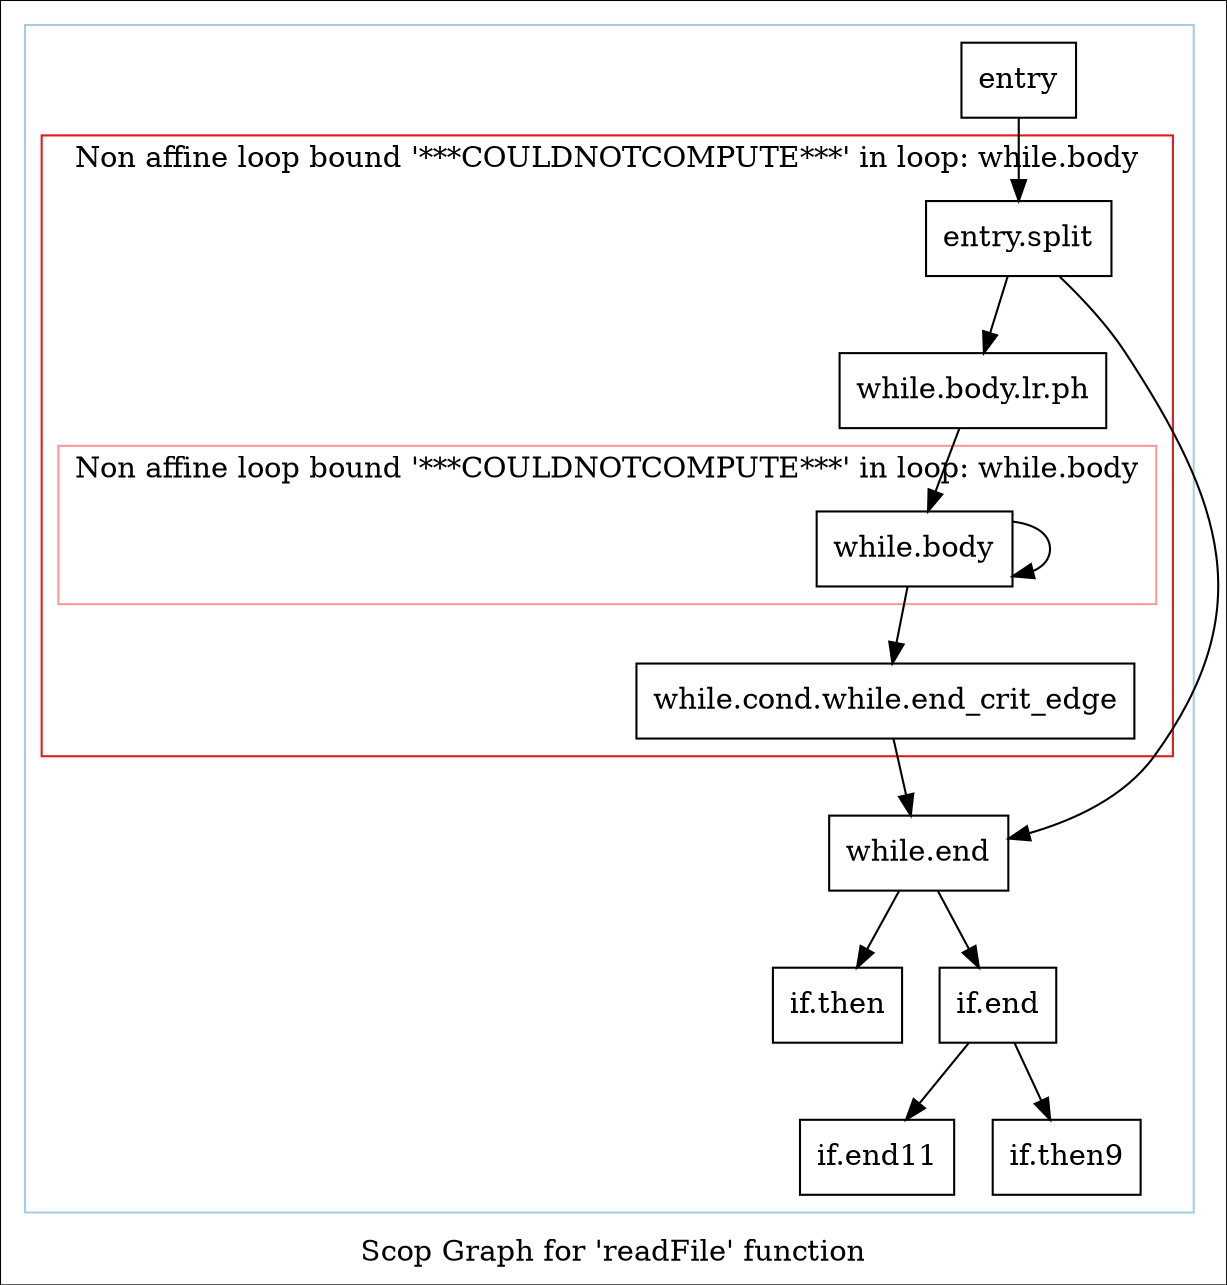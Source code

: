 digraph "Scop Graph for 'readFile' function" {
	label="Scop Graph for 'readFile' function";

	Node0xd3ddbb0 [shape=record,label="{entry}"];
	Node0xd3ddbb0 -> Node0xd394d20;
	Node0xd394d20 [shape=record,label="{entry.split}"];
	Node0xd394d20 -> Node0xd404760;
	Node0xd394d20 -> Node0xd3c4a10;
	Node0xd404760 [shape=record,label="{while.end}"];
	Node0xd404760 -> Node0xd3b9620;
	Node0xd404760 -> Node0xd3e86d0;
	Node0xd3b9620 [shape=record,label="{if.then}"];
	Node0xd3e86d0 [shape=record,label="{if.end}"];
	Node0xd3e86d0 -> Node0xd3e1cf0;
	Node0xd3e86d0 -> Node0xd3de510;
	Node0xd3e1cf0 [shape=record,label="{if.end11}"];
	Node0xd3de510 [shape=record,label="{if.then9}"];
	Node0xd3c4a10 [shape=record,label="{while.body.lr.ph}"];
	Node0xd3c4a10 -> Node0xd3a8630;
	Node0xd3a8630 [shape=record,label="{while.body}"];
	Node0xd3a8630 -> Node0xd3db6b0;
	Node0xd3a8630 -> Node0xd3a8630[constraint=false];
	Node0xd3db6b0 [shape=record,label="{while.cond.while.end_crit_edge}"];
	Node0xd3db6b0 -> Node0xd404760;
	colorscheme = "paired12"
        subgraph cluster_0xd3a4610 {
          label = "";
          style = solid;
          color = 1
          subgraph cluster_0xd40d280 {
            label = "Non affine loop bound '***COULDNOTCOMPUTE***' in loop: while.body";
            style = solid;
            color = 6
            subgraph cluster_0xd40d200 {
              label = "Non affine loop bound '***COULDNOTCOMPUTE***' in loop: while.body";
              style = solid;
              color = 5
              Node0xd3a8630;
            }
            Node0xd394d20;
            Node0xd3c4a10;
            Node0xd3db6b0;
          }
          Node0xd3ddbb0;
          Node0xd404760;
          Node0xd3b9620;
          Node0xd3e86d0;
          Node0xd3e1cf0;
          Node0xd3de510;
        }
}
